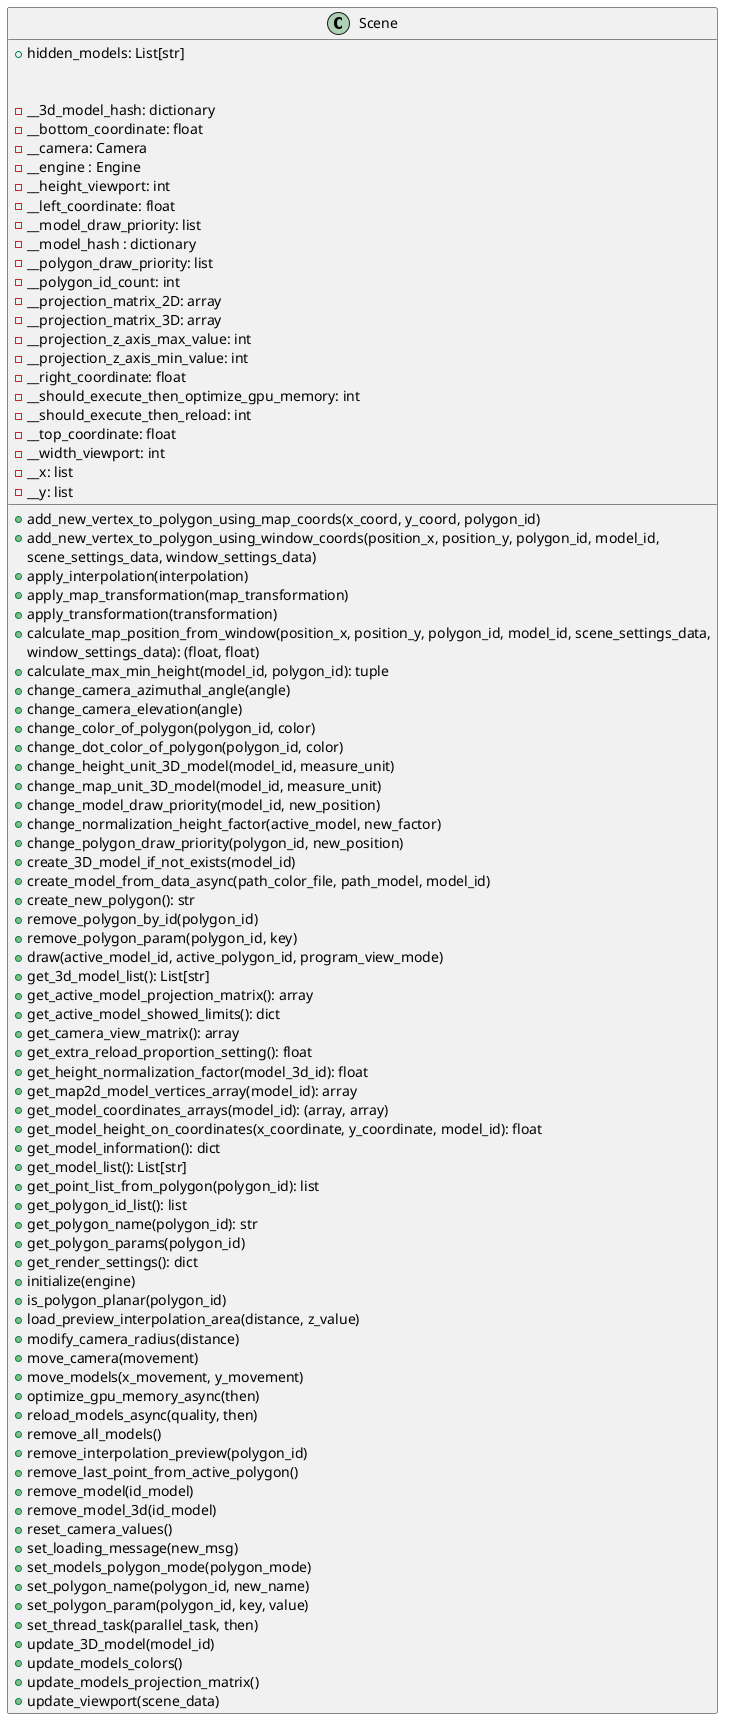 @startuml
    class Scene{
        + hidden_models: List[str]

        + add_new_vertex_to_polygon_using_map_coords(x_coord, y_coord, polygon_id)
        + add_new_vertex_to_polygon_using_window_coords(position_x, position_y, polygon_id, model_id,
                                                        scene_settings_data, window_settings_data)
        + apply_interpolation(interpolation)
        + apply_map_transformation(map_transformation)
        + apply_transformation(transformation)
        + calculate_map_position_from_window(position_x, position_y, polygon_id, model_id, scene_settings_data,
                                               window_settings_data): (float, float)
        + calculate_max_min_height(model_id, polygon_id): tuple
        + change_camera_azimuthal_angle(angle)
        + change_camera_elevation(angle)
        + change_color_of_polygon(polygon_id, color)
        + change_dot_color_of_polygon(polygon_id, color)
        + change_height_unit_3D_model(model_id, measure_unit)
        + change_map_unit_3D_model(model_id, measure_unit)
        + change_model_draw_priority(model_id, new_position)
        + change_normalization_height_factor(active_model, new_factor)
        + change_polygon_draw_priority(polygon_id, new_position)
        + create_3D_model_if_not_exists(model_id)
        + create_model_from_data_async(path_color_file, path_model, model_id)
        + create_new_polygon(): str
        + remove_polygon_by_id(polygon_id)
        + remove_polygon_param(polygon_id, key)
        + draw(active_model_id, active_polygon_id, program_view_mode)
        + get_3d_model_list(): List[str]
        + get_active_model_projection_matrix(): array
        + get_active_model_showed_limits(): dict
        + get_camera_view_matrix(): array
        + get_extra_reload_proportion_setting(): float
        + get_height_normalization_factor(model_3d_id): float
        + get_map2d_model_vertices_array(model_id): array
        + get_model_coordinates_arrays(model_id): (array, array)
        + get_model_height_on_coordinates(x_coordinate, y_coordinate, model_id): float
        + get_model_information(): dict
        + get_model_list(): List[str]
        + get_point_list_from_polygon(polygon_id): list
        + get_polygon_id_list(): list
        + get_polygon_name(polygon_id): str
        + get_polygon_params(polygon_id)
        + get_render_settings(): dict
        + initialize(engine)
        + is_polygon_planar(polygon_id)
        + load_preview_interpolation_area(distance, z_value)
        + modify_camera_radius(distance)
        + move_camera(movement)
        + move_models(x_movement, y_movement)
        + optimize_gpu_memory_async(then)
        + reload_models_async(quality, then)
        + remove_all_models()
        + remove_interpolation_preview(polygon_id)
        + remove_last_point_from_active_polygon()
        + remove_model(id_model)
        + remove_model_3d(id_model)
        + reset_camera_values()
        + set_loading_message(new_msg)
        + set_models_polygon_mode(polygon_mode)
        + set_polygon_name(polygon_id, new_name)
        + set_polygon_param(polygon_id, key, value)
        + set_thread_task(parallel_task, then)
        + update_3D_model(model_id)
        + update_models_colors()
        + update_models_projection_matrix()
        + update_viewport(scene_data)

        - __3d_model_hash: dictionary
        - __bottom_coordinate: float
        - __camera: Camera
        - __engine : Engine
        - __height_viewport: int
        - __left_coordinate: float
        - __model_draw_priority: list
        - __model_hash : dictionary
        - __polygon_draw_priority: list
        - __polygon_id_count: int
        - __projection_matrix_2D: array
        - __projection_matrix_3D: array
        - __projection_z_axis_max_value: int
        - __projection_z_axis_min_value: int
        - __right_coordinate: float
        - __should_execute_then_optimize_gpu_memory: int
        - __should_execute_then_reload: int
        - __top_coordinate: float
        - __width_viewport: int
        - __x: list
        - __y: list
    }
@enduml